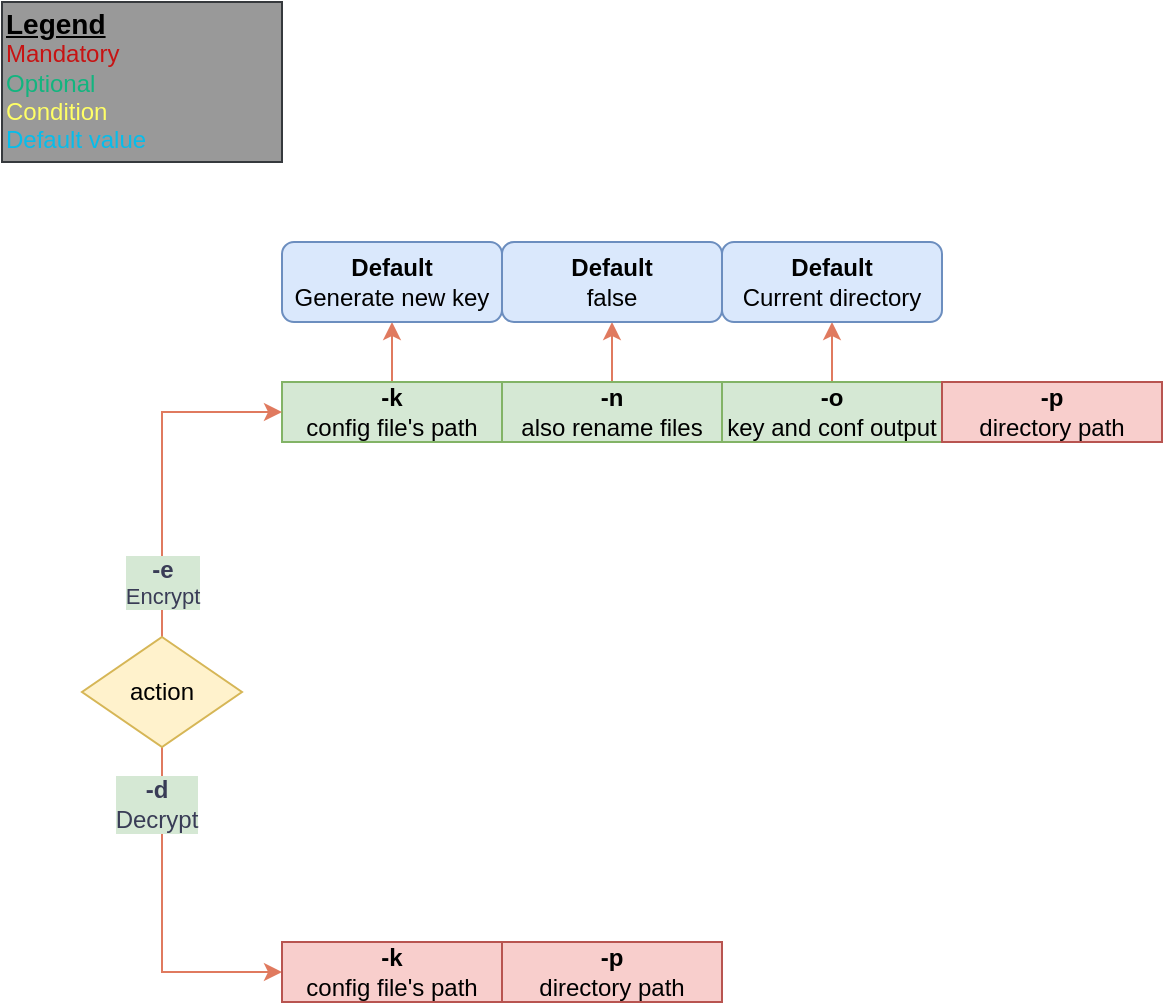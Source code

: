 <mxfile version="22.1.16" type="device">
  <diagram name="Page-1" id="qypDoqaTYXkFfFxVMEL3">
    <mxGraphModel dx="1434" dy="716" grid="1" gridSize="10" guides="1" tooltips="1" connect="1" arrows="1" fold="1" page="1" pageScale="1" pageWidth="850" pageHeight="1100" math="0" shadow="0">
      <root>
        <mxCell id="0" />
        <mxCell id="1" parent="0" />
        <mxCell id="cQPZvRCQ1q1_JVAEE-wC-20" style="edgeStyle=orthogonalEdgeStyle;rounded=0;orthogonalLoop=1;jettySize=auto;html=1;entryX=0.5;entryY=1;entryDx=0;entryDy=0;strokeColor=#E07A5F;fontColor=#393C56;fillColor=#F2CC8F;" parent="1" source="cQPZvRCQ1q1_JVAEE-wC-2" target="cQPZvRCQ1q1_JVAEE-wC-19" edge="1">
          <mxGeometry relative="1" as="geometry" />
        </mxCell>
        <mxCell id="cQPZvRCQ1q1_JVAEE-wC-2" value="&lt;div&gt;&lt;b&gt;-k&lt;/b&gt;&lt;/div&gt;&lt;div&gt;config file&#39;s path&lt;br&gt;&lt;/div&gt;" style="rounded=0;whiteSpace=wrap;html=1;fillColor=#d5e8d4;strokeColor=#82b366;labelBackgroundColor=none;" parent="1" vertex="1">
          <mxGeometry x="140" y="190" width="110" height="30" as="geometry" />
        </mxCell>
        <mxCell id="cQPZvRCQ1q1_JVAEE-wC-16" style="edgeStyle=orthogonalEdgeStyle;rounded=0;orthogonalLoop=1;jettySize=auto;html=1;entryX=0;entryY=0.5;entryDx=0;entryDy=0;strokeColor=#E07A5F;fontColor=#393C56;fillColor=#F2CC8F;exitX=0.5;exitY=0;exitDx=0;exitDy=0;" parent="1" source="cQPZvRCQ1q1_JVAEE-wC-3" target="cQPZvRCQ1q1_JVAEE-wC-2" edge="1">
          <mxGeometry relative="1" as="geometry" />
        </mxCell>
        <mxCell id="cQPZvRCQ1q1_JVAEE-wC-17" value="&lt;div style=&quot;font-size: 12px;&quot;&gt;&lt;b&gt;-e&lt;/b&gt;&lt;/div&gt;&lt;div&gt;Encrypt&lt;br&gt;&lt;/div&gt;" style="edgeLabel;html=1;align=center;verticalAlign=middle;resizable=0;points=[];fontColor=#393C56;labelBackgroundColor=#D5E8D4;" parent="cQPZvRCQ1q1_JVAEE-wC-16" vertex="1" connectable="0">
          <mxGeometry x="-0.788" relative="1" as="geometry">
            <mxPoint y="-9" as="offset" />
          </mxGeometry>
        </mxCell>
        <mxCell id="cQPZvRCQ1q1_JVAEE-wC-30" style="edgeStyle=orthogonalEdgeStyle;rounded=0;orthogonalLoop=1;jettySize=auto;html=1;entryX=0;entryY=0.5;entryDx=0;entryDy=0;strokeColor=#E07A5F;fontColor=#393C56;fillColor=#F2CC8F;exitX=0.5;exitY=1;exitDx=0;exitDy=0;" parent="1" source="cQPZvRCQ1q1_JVAEE-wC-3" target="cQPZvRCQ1q1_JVAEE-wC-26" edge="1">
          <mxGeometry relative="1" as="geometry" />
        </mxCell>
        <mxCell id="cQPZvRCQ1q1_JVAEE-wC-31" value="&lt;div style=&quot;font-size: 12px;&quot;&gt;&lt;font style=&quot;font-size: 12px;&quot;&gt;&lt;b&gt;-d&lt;/b&gt;&lt;/font&gt;&lt;/div&gt;&lt;div style=&quot;font-size: 12px;&quot;&gt;&lt;font style=&quot;font-size: 12px;&quot;&gt;Decrypt&lt;br&gt;&lt;/font&gt;&lt;/div&gt;" style="edgeLabel;html=1;align=center;verticalAlign=middle;resizable=0;points=[];fontColor=#393C56;labelBackgroundColor=#D5E8D4;" parent="cQPZvRCQ1q1_JVAEE-wC-30" vertex="1" connectable="0">
          <mxGeometry x="-0.681" y="-3" relative="1" as="geometry">
            <mxPoint y="1" as="offset" />
          </mxGeometry>
        </mxCell>
        <mxCell id="cQPZvRCQ1q1_JVAEE-wC-3" value="action" style="rhombus;whiteSpace=wrap;html=1;fillColor=#fff2cc;strokeColor=#d6b656;labelBackgroundColor=none;" parent="1" vertex="1">
          <mxGeometry x="40" y="317.5" width="80" height="55" as="geometry" />
        </mxCell>
        <mxCell id="cQPZvRCQ1q1_JVAEE-wC-10" value="&lt;div&gt;&lt;div align=&quot;left&quot;&gt;&lt;u&gt;&lt;b style=&quot;&quot;&gt;&lt;font style=&quot;font-size: 14px;&quot;&gt;Legend&lt;/font&gt;&lt;/b&gt;&lt;/u&gt;&lt;br&gt;&lt;font color=&quot;#c71313&quot;&gt;Mandatory&lt;/font&gt;&lt;br&gt;&lt;font color=&quot;#12b57f&quot;&gt;Optional&lt;/font&gt;&lt;br&gt;&lt;font color=&quot;#ffff66&quot;&gt;Condition&lt;/font&gt;&lt;br&gt;&lt;font color=&quot;#07bdeb&quot;&gt;Default value&lt;/font&gt;&lt;br&gt;&lt;/div&gt;&lt;br&gt;&lt;/div&gt;" style="text;html=1;whiteSpace=wrap;verticalAlign=middle;overflow=hidden;fillColor=#999999;strokeColor=#36393d;align=left;rounded=0;glass=0;shadow=0;" parent="1" vertex="1">
          <mxGeometry width="140" height="80" as="geometry" />
        </mxCell>
        <mxCell id="cQPZvRCQ1q1_JVAEE-wC-25" style="edgeStyle=orthogonalEdgeStyle;rounded=0;orthogonalLoop=1;jettySize=auto;html=1;entryX=0.5;entryY=1;entryDx=0;entryDy=0;strokeColor=#E07A5F;fontColor=#393C56;fillColor=#F2CC8F;" parent="1" source="cQPZvRCQ1q1_JVAEE-wC-13" target="cQPZvRCQ1q1_JVAEE-wC-24" edge="1">
          <mxGeometry relative="1" as="geometry" />
        </mxCell>
        <mxCell id="cQPZvRCQ1q1_JVAEE-wC-13" value="&lt;div&gt;&lt;b&gt;-o&lt;/b&gt;&lt;/div&gt;&lt;div&gt;key and conf output&lt;br&gt;&lt;/div&gt;" style="rounded=0;whiteSpace=wrap;html=1;fillColor=#d5e8d4;strokeColor=#82b366;labelBackgroundColor=none;" parent="1" vertex="1">
          <mxGeometry x="360" y="190" width="110" height="30" as="geometry" />
        </mxCell>
        <mxCell id="cQPZvRCQ1q1_JVAEE-wC-15" value="&lt;div&gt;&lt;b&gt;-p&lt;/b&gt;&lt;/div&gt;&lt;div&gt;directory path&lt;br&gt;&lt;/div&gt;" style="rounded=0;whiteSpace=wrap;html=1;fillColor=#f8cecc;strokeColor=#b85450;labelBackgroundColor=none;" parent="1" vertex="1">
          <mxGeometry x="470" y="190" width="110" height="30" as="geometry" />
        </mxCell>
        <mxCell id="cQPZvRCQ1q1_JVAEE-wC-19" value="&lt;div&gt;&lt;b&gt;Default&lt;/b&gt;&lt;/div&gt;&lt;div&gt;Generate new key&lt;br&gt;&lt;/div&gt;" style="rounded=1;whiteSpace=wrap;html=1;strokeColor=#6c8ebf;fillColor=#dae8fc;" parent="1" vertex="1">
          <mxGeometry x="140" y="120" width="110" height="40" as="geometry" />
        </mxCell>
        <mxCell id="cQPZvRCQ1q1_JVAEE-wC-23" style="edgeStyle=orthogonalEdgeStyle;rounded=0;orthogonalLoop=1;jettySize=auto;html=1;entryX=0.5;entryY=1;entryDx=0;entryDy=0;strokeColor=#E07A5F;fontColor=#393C56;fillColor=#F2CC8F;" parent="1" source="cQPZvRCQ1q1_JVAEE-wC-21" target="cQPZvRCQ1q1_JVAEE-wC-22" edge="1">
          <mxGeometry relative="1" as="geometry" />
        </mxCell>
        <mxCell id="cQPZvRCQ1q1_JVAEE-wC-21" value="&lt;div&gt;&lt;b&gt;-n&lt;/b&gt;&lt;/div&gt;&lt;div&gt;also rename files&lt;br&gt;&lt;/div&gt;" style="rounded=0;whiteSpace=wrap;html=1;fillColor=#d5e8d4;strokeColor=#82b366;labelBackgroundColor=none;" parent="1" vertex="1">
          <mxGeometry x="250" y="190" width="110" height="30" as="geometry" />
        </mxCell>
        <mxCell id="cQPZvRCQ1q1_JVAEE-wC-22" value="&lt;div&gt;&lt;b&gt;Default&lt;/b&gt;&lt;/div&gt;&lt;div&gt;false&lt;br&gt;&lt;/div&gt;" style="rounded=1;whiteSpace=wrap;html=1;strokeColor=#6c8ebf;fillColor=#dae8fc;" parent="1" vertex="1">
          <mxGeometry x="250" y="120" width="110" height="40" as="geometry" />
        </mxCell>
        <mxCell id="cQPZvRCQ1q1_JVAEE-wC-24" value="&lt;div&gt;&lt;b&gt;Default&lt;/b&gt;&lt;/div&gt;&lt;div&gt;Current directory&lt;br&gt;&lt;/div&gt;" style="rounded=1;whiteSpace=wrap;html=1;strokeColor=#6c8ebf;fillColor=#dae8fc;" parent="1" vertex="1">
          <mxGeometry x="360" y="120" width="110" height="40" as="geometry" />
        </mxCell>
        <mxCell id="cQPZvRCQ1q1_JVAEE-wC-26" value="&lt;div&gt;&lt;b&gt;-k&lt;/b&gt;&lt;/div&gt;&lt;div&gt;config file&#39;s path&lt;b&gt;&lt;br&gt;&lt;/b&gt;&lt;/div&gt;" style="rounded=0;whiteSpace=wrap;html=1;fillColor=#f8cecc;strokeColor=#b85450;labelBackgroundColor=none;" parent="1" vertex="1">
          <mxGeometry x="140" y="470" width="110" height="30" as="geometry" />
        </mxCell>
        <mxCell id="cQPZvRCQ1q1_JVAEE-wC-28" value="&lt;div&gt;&lt;b&gt;-p&lt;/b&gt;&lt;/div&gt;&lt;div&gt;directory path&lt;br&gt;&lt;/div&gt;" style="rounded=0;whiteSpace=wrap;html=1;fillColor=#f8cecc;strokeColor=#b85450;labelBackgroundColor=none;" parent="1" vertex="1">
          <mxGeometry x="250" y="470" width="110" height="30" as="geometry" />
        </mxCell>
      </root>
    </mxGraphModel>
  </diagram>
</mxfile>
